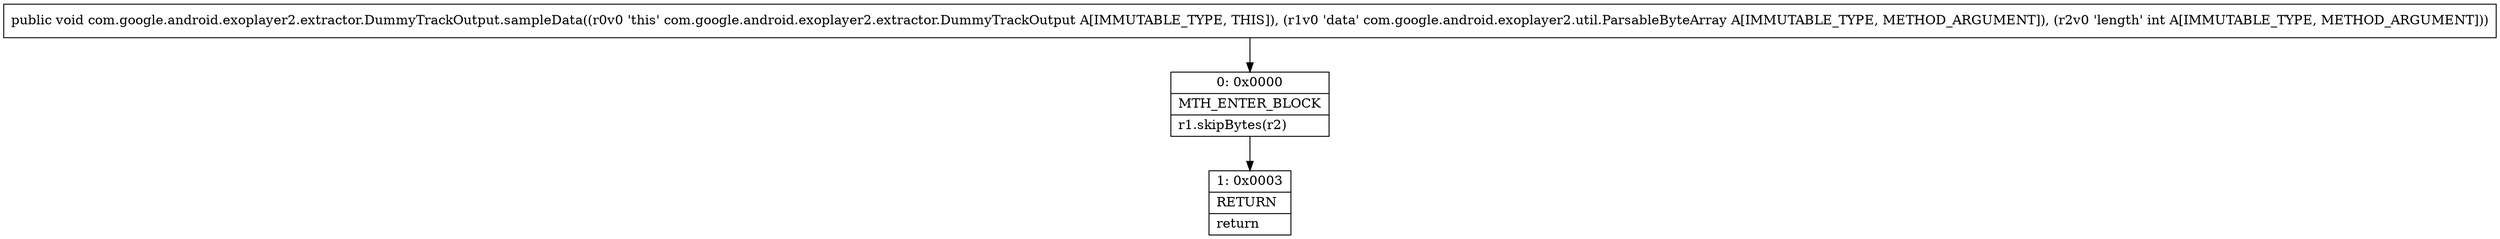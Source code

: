digraph "CFG forcom.google.android.exoplayer2.extractor.DummyTrackOutput.sampleData(Lcom\/google\/android\/exoplayer2\/util\/ParsableByteArray;I)V" {
Node_0 [shape=record,label="{0\:\ 0x0000|MTH_ENTER_BLOCK\l|r1.skipBytes(r2)\l}"];
Node_1 [shape=record,label="{1\:\ 0x0003|RETURN\l|return\l}"];
MethodNode[shape=record,label="{public void com.google.android.exoplayer2.extractor.DummyTrackOutput.sampleData((r0v0 'this' com.google.android.exoplayer2.extractor.DummyTrackOutput A[IMMUTABLE_TYPE, THIS]), (r1v0 'data' com.google.android.exoplayer2.util.ParsableByteArray A[IMMUTABLE_TYPE, METHOD_ARGUMENT]), (r2v0 'length' int A[IMMUTABLE_TYPE, METHOD_ARGUMENT])) }"];
MethodNode -> Node_0;
Node_0 -> Node_1;
}

